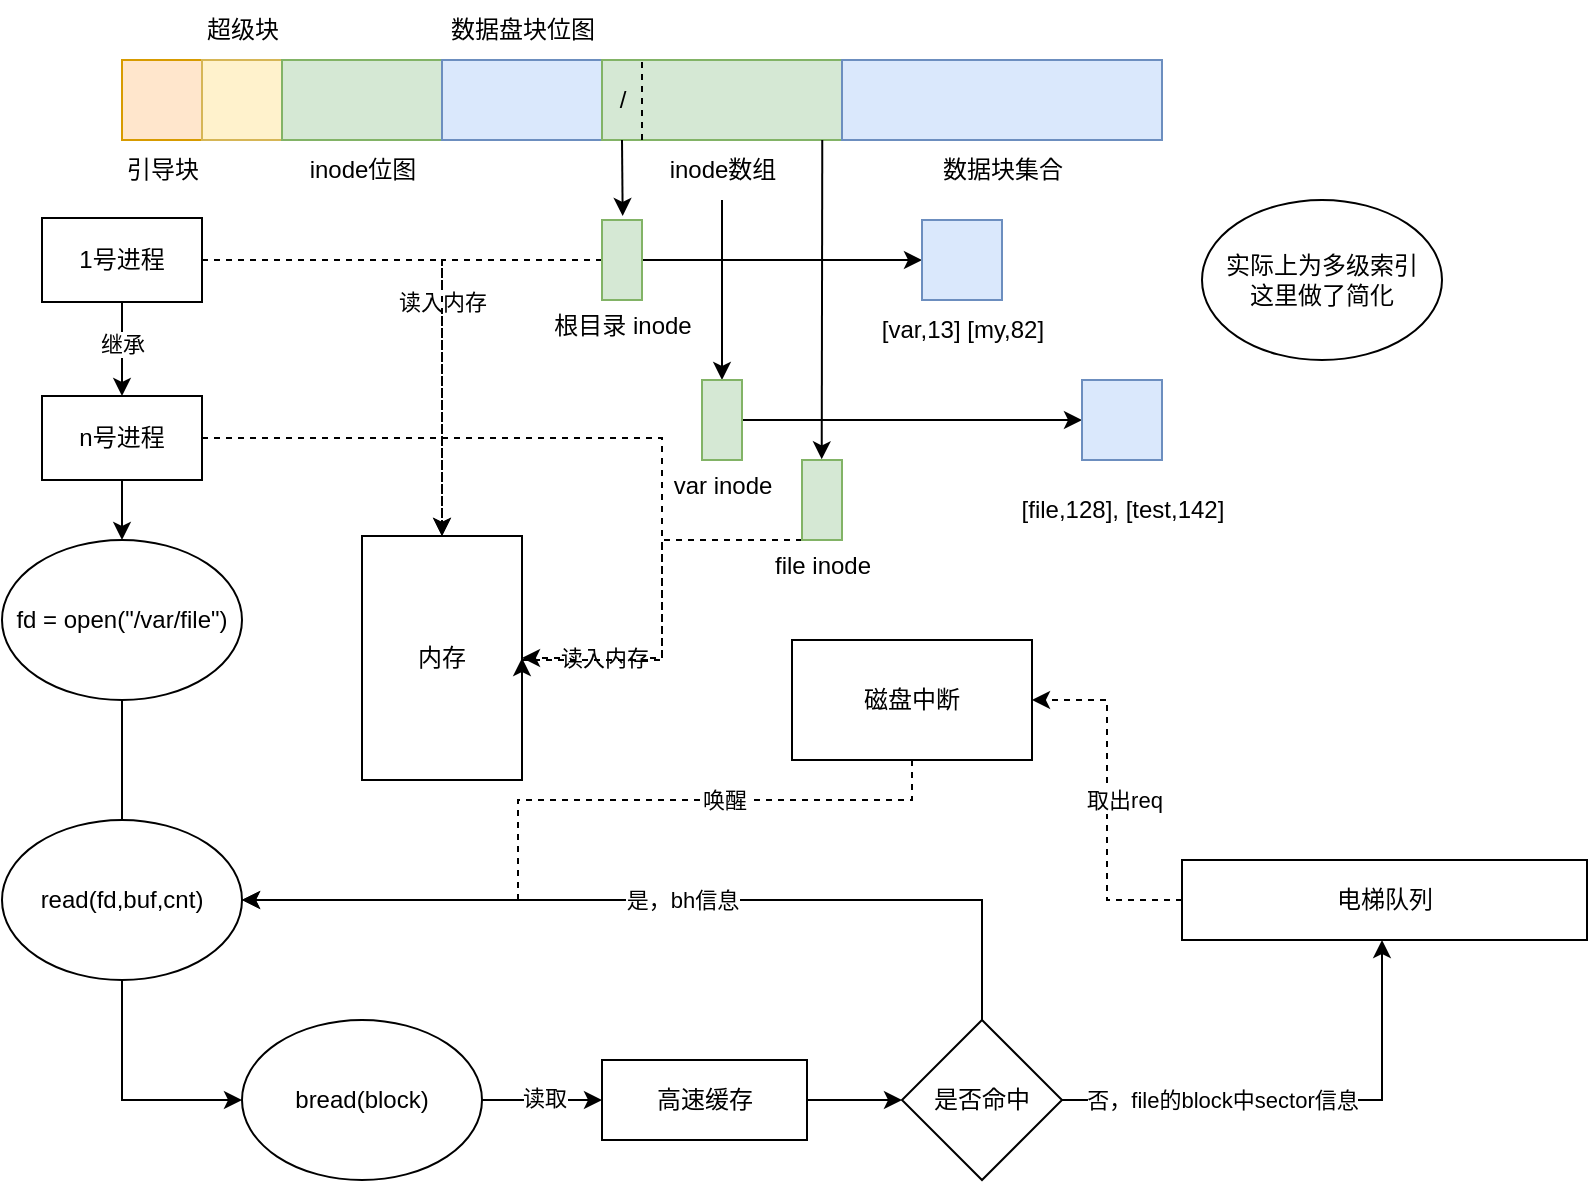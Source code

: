 <mxfile version="24.4.6" type="device">
  <diagram name="第 1 页" id="BKJOm9z9wDKTeLBjwLgS">
    <mxGraphModel dx="1166" dy="854" grid="1" gridSize="10" guides="1" tooltips="1" connect="1" arrows="1" fold="1" page="1" pageScale="1" pageWidth="827" pageHeight="1169" math="0" shadow="0">
      <root>
        <mxCell id="0" />
        <mxCell id="1" parent="0" />
        <mxCell id="wmbkvFdU-sV-gqUw9Do3-1" value="" style="rounded=0;whiteSpace=wrap;html=1;fillColor=#ffe6cc;strokeColor=#d79b00;" vertex="1" parent="1">
          <mxGeometry x="160" y="120" width="40" height="40" as="geometry" />
        </mxCell>
        <mxCell id="wmbkvFdU-sV-gqUw9Do3-2" value="" style="rounded=0;whiteSpace=wrap;html=1;fillColor=#fff2cc;strokeColor=#d6b656;" vertex="1" parent="1">
          <mxGeometry x="200" y="120" width="40" height="40" as="geometry" />
        </mxCell>
        <mxCell id="wmbkvFdU-sV-gqUw9Do3-3" value="" style="rounded=0;whiteSpace=wrap;html=1;fillColor=#d5e8d4;strokeColor=#82b366;" vertex="1" parent="1">
          <mxGeometry x="240" y="120" width="80" height="40" as="geometry" />
        </mxCell>
        <mxCell id="wmbkvFdU-sV-gqUw9Do3-4" value="" style="rounded=0;whiteSpace=wrap;html=1;fillColor=#dae8fc;strokeColor=#6c8ebf;" vertex="1" parent="1">
          <mxGeometry x="320" y="120" width="80" height="40" as="geometry" />
        </mxCell>
        <mxCell id="wmbkvFdU-sV-gqUw9Do3-5" value="" style="rounded=0;whiteSpace=wrap;html=1;fillColor=#d5e8d4;strokeColor=#82b366;" vertex="1" parent="1">
          <mxGeometry x="400" y="120" width="120" height="40" as="geometry" />
        </mxCell>
        <mxCell id="wmbkvFdU-sV-gqUw9Do3-6" value="" style="rounded=0;whiteSpace=wrap;html=1;fillColor=#dae8fc;strokeColor=#6c8ebf;" vertex="1" parent="1">
          <mxGeometry x="520" y="120" width="160" height="40" as="geometry" />
        </mxCell>
        <mxCell id="wmbkvFdU-sV-gqUw9Do3-7" value="引导块" style="text;html=1;align=center;verticalAlign=middle;resizable=0;points=[];autosize=1;strokeColor=none;fillColor=none;" vertex="1" parent="1">
          <mxGeometry x="150" y="160" width="60" height="30" as="geometry" />
        </mxCell>
        <mxCell id="wmbkvFdU-sV-gqUw9Do3-8" value="超级块" style="text;html=1;align=center;verticalAlign=middle;resizable=0;points=[];autosize=1;strokeColor=none;fillColor=none;" vertex="1" parent="1">
          <mxGeometry x="190" y="90" width="60" height="30" as="geometry" />
        </mxCell>
        <mxCell id="wmbkvFdU-sV-gqUw9Do3-9" value="inode位图" style="text;html=1;align=center;verticalAlign=middle;resizable=0;points=[];autosize=1;strokeColor=none;fillColor=none;" vertex="1" parent="1">
          <mxGeometry x="240" y="160" width="80" height="30" as="geometry" />
        </mxCell>
        <mxCell id="wmbkvFdU-sV-gqUw9Do3-10" value="数据盘块位图" style="text;html=1;align=center;verticalAlign=middle;resizable=0;points=[];autosize=1;strokeColor=none;fillColor=none;" vertex="1" parent="1">
          <mxGeometry x="310" y="90" width="100" height="30" as="geometry" />
        </mxCell>
        <mxCell id="wmbkvFdU-sV-gqUw9Do3-27" value="" style="edgeStyle=orthogonalEdgeStyle;rounded=0;orthogonalLoop=1;jettySize=auto;html=1;" edge="1" parent="1" source="wmbkvFdU-sV-gqUw9Do3-11" target="wmbkvFdU-sV-gqUw9Do3-24">
          <mxGeometry relative="1" as="geometry" />
        </mxCell>
        <mxCell id="wmbkvFdU-sV-gqUw9Do3-11" value="inode数组" style="text;html=1;align=center;verticalAlign=middle;resizable=0;points=[];autosize=1;strokeColor=none;fillColor=none;" vertex="1" parent="1">
          <mxGeometry x="420" y="160" width="80" height="30" as="geometry" />
        </mxCell>
        <mxCell id="wmbkvFdU-sV-gqUw9Do3-12" value="数据块集合" style="text;html=1;align=center;verticalAlign=middle;resizable=0;points=[];autosize=1;strokeColor=none;fillColor=none;" vertex="1" parent="1">
          <mxGeometry x="560" y="160" width="80" height="30" as="geometry" />
        </mxCell>
        <mxCell id="wmbkvFdU-sV-gqUw9Do3-13" value="" style="endArrow=none;dashed=1;html=1;rounded=0;" edge="1" parent="1">
          <mxGeometry width="50" height="50" relative="1" as="geometry">
            <mxPoint x="420" y="160" as="sourcePoint" />
            <mxPoint x="420" y="120" as="targetPoint" />
          </mxGeometry>
        </mxCell>
        <mxCell id="wmbkvFdU-sV-gqUw9Do3-14" value="/" style="text;html=1;align=center;verticalAlign=middle;resizable=0;points=[];autosize=1;strokeColor=none;fillColor=none;" vertex="1" parent="1">
          <mxGeometry x="395" y="125" width="30" height="30" as="geometry" />
        </mxCell>
        <mxCell id="wmbkvFdU-sV-gqUw9Do3-22" style="edgeStyle=orthogonalEdgeStyle;rounded=0;orthogonalLoop=1;jettySize=auto;html=1;entryX=0;entryY=0.5;entryDx=0;entryDy=0;" edge="1" parent="1" source="wmbkvFdU-sV-gqUw9Do3-16" target="wmbkvFdU-sV-gqUw9Do3-19">
          <mxGeometry relative="1" as="geometry" />
        </mxCell>
        <mxCell id="wmbkvFdU-sV-gqUw9Do3-41" style="edgeStyle=orthogonalEdgeStyle;rounded=0;orthogonalLoop=1;jettySize=auto;html=1;entryX=0.5;entryY=0;entryDx=0;entryDy=0;dashed=1;" edge="1" parent="1" source="wmbkvFdU-sV-gqUw9Do3-16" target="wmbkvFdU-sV-gqUw9Do3-40">
          <mxGeometry relative="1" as="geometry" />
        </mxCell>
        <mxCell id="wmbkvFdU-sV-gqUw9Do3-42" value="读入内存" style="edgeLabel;html=1;align=center;verticalAlign=middle;resizable=0;points=[];" vertex="1" connectable="0" parent="wmbkvFdU-sV-gqUw9Do3-41">
          <mxGeometry x="0.444" relative="1" as="geometry">
            <mxPoint y="-57" as="offset" />
          </mxGeometry>
        </mxCell>
        <mxCell id="wmbkvFdU-sV-gqUw9Do3-16" value="" style="rounded=0;whiteSpace=wrap;html=1;fillColor=#d5e8d4;strokeColor=#82b366;" vertex="1" parent="1">
          <mxGeometry x="400" y="200" width="20" height="40" as="geometry" />
        </mxCell>
        <mxCell id="wmbkvFdU-sV-gqUw9Do3-19" value="" style="rounded=0;whiteSpace=wrap;html=1;fillColor=#dae8fc;strokeColor=#6c8ebf;" vertex="1" parent="1">
          <mxGeometry x="560" y="200" width="40" height="40" as="geometry" />
        </mxCell>
        <mxCell id="wmbkvFdU-sV-gqUw9Do3-21" style="edgeStyle=orthogonalEdgeStyle;rounded=0;orthogonalLoop=1;jettySize=auto;html=1;entryX=0.517;entryY=-0.05;entryDx=0;entryDy=0;entryPerimeter=0;" edge="1" parent="1" target="wmbkvFdU-sV-gqUw9Do3-16">
          <mxGeometry relative="1" as="geometry">
            <mxPoint x="410" y="160" as="sourcePoint" />
          </mxGeometry>
        </mxCell>
        <mxCell id="wmbkvFdU-sV-gqUw9Do3-23" value="[var,13] [my,82]" style="text;html=1;align=center;verticalAlign=middle;resizable=0;points=[];autosize=1;strokeColor=none;fillColor=none;" vertex="1" parent="1">
          <mxGeometry x="530" y="240" width="100" height="30" as="geometry" />
        </mxCell>
        <mxCell id="wmbkvFdU-sV-gqUw9Do3-28" value="" style="edgeStyle=orthogonalEdgeStyle;rounded=0;orthogonalLoop=1;jettySize=auto;html=1;entryX=0;entryY=0.5;entryDx=0;entryDy=0;" edge="1" parent="1" source="wmbkvFdU-sV-gqUw9Do3-24" target="wmbkvFdU-sV-gqUw9Do3-26">
          <mxGeometry relative="1" as="geometry" />
        </mxCell>
        <mxCell id="wmbkvFdU-sV-gqUw9Do3-24" value="" style="rounded=0;whiteSpace=wrap;html=1;fillColor=#d5e8d4;strokeColor=#82b366;" vertex="1" parent="1">
          <mxGeometry x="450" y="280" width="20" height="40" as="geometry" />
        </mxCell>
        <mxCell id="wmbkvFdU-sV-gqUw9Do3-26" value="" style="rounded=0;whiteSpace=wrap;html=1;fillColor=#dae8fc;strokeColor=#6c8ebf;" vertex="1" parent="1">
          <mxGeometry x="640" y="280" width="40" height="40" as="geometry" />
        </mxCell>
        <mxCell id="wmbkvFdU-sV-gqUw9Do3-29" value="[file,128], [test,142]" style="text;html=1;align=center;verticalAlign=middle;resizable=0;points=[];autosize=1;strokeColor=none;fillColor=none;" vertex="1" parent="1">
          <mxGeometry x="600" y="330" width="120" height="30" as="geometry" />
        </mxCell>
        <mxCell id="wmbkvFdU-sV-gqUw9Do3-51" style="edgeStyle=orthogonalEdgeStyle;rounded=0;orthogonalLoop=1;jettySize=auto;html=1;entryX=1;entryY=0.5;entryDx=0;entryDy=0;dashed=1;" edge="1" parent="1" source="wmbkvFdU-sV-gqUw9Do3-30" target="wmbkvFdU-sV-gqUw9Do3-40">
          <mxGeometry relative="1" as="geometry">
            <Array as="points">
              <mxPoint x="430" y="360" />
              <mxPoint x="430" y="419" />
            </Array>
          </mxGeometry>
        </mxCell>
        <mxCell id="wmbkvFdU-sV-gqUw9Do3-52" value="读入内存" style="edgeLabel;html=1;align=center;verticalAlign=middle;resizable=0;points=[];" vertex="1" connectable="0" parent="wmbkvFdU-sV-gqUw9Do3-51">
          <mxGeometry x="0.453" y="-2" relative="1" as="geometry">
            <mxPoint x="-14" y="2" as="offset" />
          </mxGeometry>
        </mxCell>
        <mxCell id="wmbkvFdU-sV-gqUw9Do3-30" value="" style="rounded=0;whiteSpace=wrap;html=1;fillColor=#d5e8d4;strokeColor=#82b366;" vertex="1" parent="1">
          <mxGeometry x="500" y="320" width="20" height="40" as="geometry" />
        </mxCell>
        <mxCell id="wmbkvFdU-sV-gqUw9Do3-34" value="" style="endArrow=classic;html=1;rounded=0;exitX=0.919;exitY=1.008;exitDx=0;exitDy=0;exitPerimeter=0;entryX=0.5;entryY=0;entryDx=0;entryDy=0;" edge="1" parent="1">
          <mxGeometry width="50" height="50" relative="1" as="geometry">
            <mxPoint x="510.14" y="160" as="sourcePoint" />
            <mxPoint x="509.86" y="319.68" as="targetPoint" />
            <Array as="points" />
          </mxGeometry>
        </mxCell>
        <mxCell id="wmbkvFdU-sV-gqUw9Do3-35" value="file inode" style="text;html=1;align=center;verticalAlign=middle;resizable=0;points=[];autosize=1;strokeColor=none;fillColor=none;" vertex="1" parent="1">
          <mxGeometry x="475" y="358" width="70" height="30" as="geometry" />
        </mxCell>
        <mxCell id="wmbkvFdU-sV-gqUw9Do3-36" value="根目录 inode" style="text;html=1;align=center;verticalAlign=middle;resizable=0;points=[];autosize=1;strokeColor=none;fillColor=none;" vertex="1" parent="1">
          <mxGeometry x="365" y="238" width="90" height="30" as="geometry" />
        </mxCell>
        <mxCell id="wmbkvFdU-sV-gqUw9Do3-37" value="实际上为多级索引&lt;br&gt;这里做了简化" style="ellipse;whiteSpace=wrap;html=1;" vertex="1" parent="1">
          <mxGeometry x="700" y="190" width="120" height="80" as="geometry" />
        </mxCell>
        <mxCell id="wmbkvFdU-sV-gqUw9Do3-44" style="edgeStyle=orthogonalEdgeStyle;rounded=0;orthogonalLoop=1;jettySize=auto;html=1;entryX=0.5;entryY=0;entryDx=0;entryDy=0;dashed=1;" edge="1" parent="1" source="wmbkvFdU-sV-gqUw9Do3-38" target="wmbkvFdU-sV-gqUw9Do3-40">
          <mxGeometry relative="1" as="geometry" />
        </mxCell>
        <mxCell id="wmbkvFdU-sV-gqUw9Do3-46" style="edgeStyle=orthogonalEdgeStyle;rounded=0;orthogonalLoop=1;jettySize=auto;html=1;entryX=0.5;entryY=0;entryDx=0;entryDy=0;" edge="1" parent="1" source="wmbkvFdU-sV-gqUw9Do3-38" target="wmbkvFdU-sV-gqUw9Do3-45">
          <mxGeometry relative="1" as="geometry" />
        </mxCell>
        <mxCell id="wmbkvFdU-sV-gqUw9Do3-47" value="继承" style="edgeLabel;html=1;align=center;verticalAlign=middle;resizable=0;points=[];" vertex="1" connectable="0" parent="wmbkvFdU-sV-gqUw9Do3-46">
          <mxGeometry x="-0.098" relative="1" as="geometry">
            <mxPoint as="offset" />
          </mxGeometry>
        </mxCell>
        <mxCell id="wmbkvFdU-sV-gqUw9Do3-38" value="1号进程" style="rounded=0;whiteSpace=wrap;html=1;" vertex="1" parent="1">
          <mxGeometry x="120" y="199" width="80" height="42" as="geometry" />
        </mxCell>
        <mxCell id="wmbkvFdU-sV-gqUw9Do3-40" value="内存" style="rounded=0;whiteSpace=wrap;html=1;" vertex="1" parent="1">
          <mxGeometry x="280" y="358" width="80" height="122" as="geometry" />
        </mxCell>
        <mxCell id="wmbkvFdU-sV-gqUw9Do3-50" style="edgeStyle=orthogonalEdgeStyle;rounded=0;orthogonalLoop=1;jettySize=auto;html=1;entryX=0.5;entryY=0;entryDx=0;entryDy=0;" edge="1" parent="1" source="wmbkvFdU-sV-gqUw9Do3-45" target="wmbkvFdU-sV-gqUw9Do3-48">
          <mxGeometry relative="1" as="geometry" />
        </mxCell>
        <mxCell id="wmbkvFdU-sV-gqUw9Do3-53" style="edgeStyle=orthogonalEdgeStyle;rounded=0;orthogonalLoop=1;jettySize=auto;html=1;entryX=1;entryY=0.5;entryDx=0;entryDy=0;dashed=1;" edge="1" parent="1" source="wmbkvFdU-sV-gqUw9Do3-45" target="wmbkvFdU-sV-gqUw9Do3-40">
          <mxGeometry relative="1" as="geometry">
            <Array as="points">
              <mxPoint x="430" y="309" />
              <mxPoint x="430" y="420" />
              <mxPoint x="360" y="420" />
            </Array>
          </mxGeometry>
        </mxCell>
        <mxCell id="wmbkvFdU-sV-gqUw9Do3-45" value="n号进程" style="rounded=0;whiteSpace=wrap;html=1;" vertex="1" parent="1">
          <mxGeometry x="120" y="288" width="80" height="42" as="geometry" />
        </mxCell>
        <mxCell id="wmbkvFdU-sV-gqUw9Do3-56" style="edgeStyle=orthogonalEdgeStyle;rounded=0;orthogonalLoop=1;jettySize=auto;html=1;" edge="1" parent="1" source="wmbkvFdU-sV-gqUw9Do3-48">
          <mxGeometry relative="1" as="geometry">
            <mxPoint x="160" y="510" as="targetPoint" />
          </mxGeometry>
        </mxCell>
        <mxCell id="wmbkvFdU-sV-gqUw9Do3-48" value="fd = open(&quot;/var/file&quot;)" style="ellipse;whiteSpace=wrap;html=1;" vertex="1" parent="1">
          <mxGeometry x="100" y="360" width="120" height="80" as="geometry" />
        </mxCell>
        <mxCell id="wmbkvFdU-sV-gqUw9Do3-49" value="var inode" style="text;html=1;align=center;verticalAlign=middle;resizable=0;points=[];autosize=1;strokeColor=none;fillColor=none;" vertex="1" parent="1">
          <mxGeometry x="425" y="318" width="70" height="30" as="geometry" />
        </mxCell>
        <mxCell id="wmbkvFdU-sV-gqUw9Do3-59" style="edgeStyle=orthogonalEdgeStyle;rounded=0;orthogonalLoop=1;jettySize=auto;html=1;exitX=1;exitY=0.5;exitDx=0;exitDy=0;" edge="1" parent="1" source="wmbkvFdU-sV-gqUw9Do3-67" target="wmbkvFdU-sV-gqUw9Do3-58">
          <mxGeometry relative="1" as="geometry">
            <mxPoint x="530" y="640" as="sourcePoint" />
            <Array as="points">
              <mxPoint x="790" y="640" />
            </Array>
          </mxGeometry>
        </mxCell>
        <mxCell id="wmbkvFdU-sV-gqUw9Do3-60" value="否，file的block中sector信息" style="edgeLabel;html=1;align=center;verticalAlign=middle;resizable=0;points=[];" vertex="1" connectable="0" parent="wmbkvFdU-sV-gqUw9Do3-59">
          <mxGeometry x="-0.17" y="1" relative="1" as="geometry">
            <mxPoint x="-20" y="1" as="offset" />
          </mxGeometry>
        </mxCell>
        <mxCell id="wmbkvFdU-sV-gqUw9Do3-62" style="edgeStyle=orthogonalEdgeStyle;rounded=0;orthogonalLoop=1;jettySize=auto;html=1;entryX=0;entryY=0.5;entryDx=0;entryDy=0;" edge="1" parent="1" source="wmbkvFdU-sV-gqUw9Do3-57" target="wmbkvFdU-sV-gqUw9Do3-61">
          <mxGeometry relative="1" as="geometry">
            <Array as="points">
              <mxPoint x="160" y="640" />
            </Array>
          </mxGeometry>
        </mxCell>
        <mxCell id="wmbkvFdU-sV-gqUw9Do3-57" value="read(fd,buf,cnt)" style="ellipse;whiteSpace=wrap;html=1;" vertex="1" parent="1">
          <mxGeometry x="100" y="500" width="120" height="80" as="geometry" />
        </mxCell>
        <mxCell id="wmbkvFdU-sV-gqUw9Do3-73" style="edgeStyle=orthogonalEdgeStyle;rounded=0;orthogonalLoop=1;jettySize=auto;html=1;entryX=1;entryY=0.5;entryDx=0;entryDy=0;dashed=1;" edge="1" parent="1" source="wmbkvFdU-sV-gqUw9Do3-58" target="wmbkvFdU-sV-gqUw9Do3-72">
          <mxGeometry relative="1" as="geometry" />
        </mxCell>
        <mxCell id="wmbkvFdU-sV-gqUw9Do3-74" value="取出req" style="edgeLabel;html=1;align=center;verticalAlign=middle;resizable=0;points=[];" vertex="1" connectable="0" parent="wmbkvFdU-sV-gqUw9Do3-73">
          <mxGeometry x="0.318" y="-2" relative="1" as="geometry">
            <mxPoint x="6" y="28" as="offset" />
          </mxGeometry>
        </mxCell>
        <mxCell id="wmbkvFdU-sV-gqUw9Do3-58" value="电梯队列" style="rounded=0;whiteSpace=wrap;html=1;" vertex="1" parent="1">
          <mxGeometry x="690" y="520" width="202.5" height="40" as="geometry" />
        </mxCell>
        <mxCell id="wmbkvFdU-sV-gqUw9Do3-65" style="edgeStyle=orthogonalEdgeStyle;rounded=0;orthogonalLoop=1;jettySize=auto;html=1;entryX=0;entryY=0.5;entryDx=0;entryDy=0;" edge="1" parent="1" source="wmbkvFdU-sV-gqUw9Do3-61" target="wmbkvFdU-sV-gqUw9Do3-64">
          <mxGeometry relative="1" as="geometry" />
        </mxCell>
        <mxCell id="wmbkvFdU-sV-gqUw9Do3-66" value="读取" style="edgeLabel;html=1;align=center;verticalAlign=middle;resizable=0;points=[];" vertex="1" connectable="0" parent="wmbkvFdU-sV-gqUw9Do3-65">
          <mxGeometry x="0.017" y="1" relative="1" as="geometry">
            <mxPoint as="offset" />
          </mxGeometry>
        </mxCell>
        <mxCell id="wmbkvFdU-sV-gqUw9Do3-61" value="bread(block)" style="ellipse;whiteSpace=wrap;html=1;" vertex="1" parent="1">
          <mxGeometry x="220" y="600" width="120" height="80" as="geometry" />
        </mxCell>
        <mxCell id="wmbkvFdU-sV-gqUw9Do3-69" style="edgeStyle=orthogonalEdgeStyle;rounded=0;orthogonalLoop=1;jettySize=auto;html=1;entryX=0;entryY=0.5;entryDx=0;entryDy=0;" edge="1" parent="1" source="wmbkvFdU-sV-gqUw9Do3-64" target="wmbkvFdU-sV-gqUw9Do3-67">
          <mxGeometry relative="1" as="geometry" />
        </mxCell>
        <mxCell id="wmbkvFdU-sV-gqUw9Do3-64" value="高速缓存" style="rounded=0;whiteSpace=wrap;html=1;" vertex="1" parent="1">
          <mxGeometry x="400" y="620" width="102.5" height="40" as="geometry" />
        </mxCell>
        <mxCell id="wmbkvFdU-sV-gqUw9Do3-70" style="edgeStyle=orthogonalEdgeStyle;rounded=0;orthogonalLoop=1;jettySize=auto;html=1;exitX=0.5;exitY=0;exitDx=0;exitDy=0;entryX=1;entryY=0.5;entryDx=0;entryDy=0;" edge="1" parent="1" source="wmbkvFdU-sV-gqUw9Do3-67" target="wmbkvFdU-sV-gqUw9Do3-57">
          <mxGeometry relative="1" as="geometry" />
        </mxCell>
        <mxCell id="wmbkvFdU-sV-gqUw9Do3-71" value="是，bh信息" style="edgeLabel;html=1;align=center;verticalAlign=middle;resizable=0;points=[];" vertex="1" connectable="0" parent="wmbkvFdU-sV-gqUw9Do3-70">
          <mxGeometry x="-0.166" y="-3" relative="1" as="geometry">
            <mxPoint x="-31" y="3" as="offset" />
          </mxGeometry>
        </mxCell>
        <mxCell id="wmbkvFdU-sV-gqUw9Do3-67" value="是否命中" style="rhombus;whiteSpace=wrap;html=1;" vertex="1" parent="1">
          <mxGeometry x="550" y="600" width="80" height="80" as="geometry" />
        </mxCell>
        <mxCell id="wmbkvFdU-sV-gqUw9Do3-75" style="edgeStyle=orthogonalEdgeStyle;rounded=0;orthogonalLoop=1;jettySize=auto;html=1;entryX=1;entryY=0.5;entryDx=0;entryDy=0;dashed=1;" edge="1" parent="1" source="wmbkvFdU-sV-gqUw9Do3-72" target="wmbkvFdU-sV-gqUw9Do3-57">
          <mxGeometry relative="1" as="geometry">
            <Array as="points">
              <mxPoint x="555" y="490" />
              <mxPoint x="358" y="490" />
              <mxPoint x="358" y="540" />
            </Array>
          </mxGeometry>
        </mxCell>
        <mxCell id="wmbkvFdU-sV-gqUw9Do3-76" value="唤醒" style="edgeLabel;html=1;align=center;verticalAlign=middle;resizable=0;points=[];" vertex="1" connectable="0" parent="wmbkvFdU-sV-gqUw9Do3-75">
          <mxGeometry x="-0.325" relative="1" as="geometry">
            <mxPoint x="22" as="offset" />
          </mxGeometry>
        </mxCell>
        <mxCell id="wmbkvFdU-sV-gqUw9Do3-72" value="磁盘中断" style="rounded=0;whiteSpace=wrap;html=1;" vertex="1" parent="1">
          <mxGeometry x="495" y="410" width="120" height="60" as="geometry" />
        </mxCell>
      </root>
    </mxGraphModel>
  </diagram>
</mxfile>
